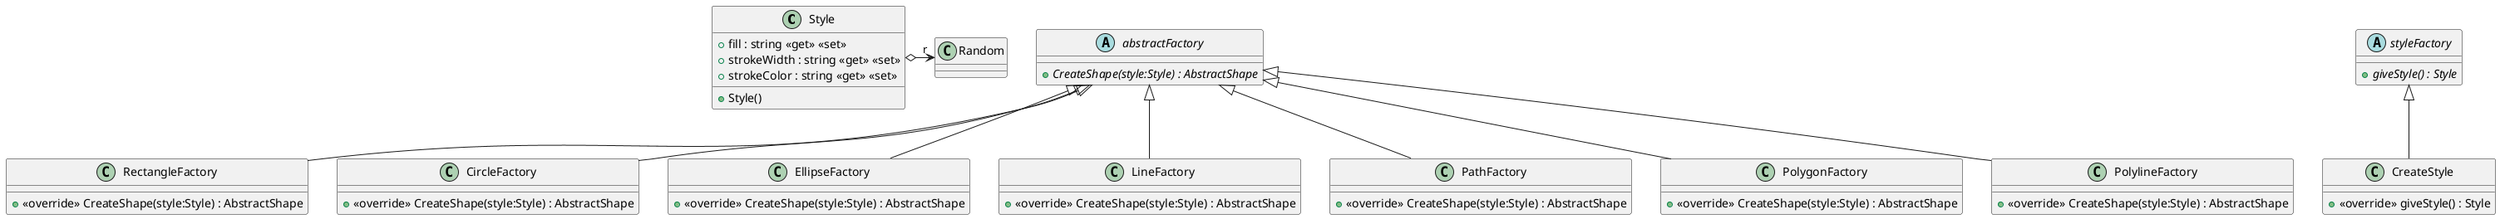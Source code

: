 @startuml
class Style {
    + fill : string <<get>> <<set>>
    + strokeWidth : string <<get>> <<set>>
    + strokeColor : string <<get>> <<set>>
    + Style()
}
Style o-> "r" Random
abstract class abstractFactory {
    + {abstract} CreateShape(style:Style) : AbstractShape
}
class RectangleFactory {
    + <<override>> CreateShape(style:Style) : AbstractShape
}
class CircleFactory {
    + <<override>> CreateShape(style:Style) : AbstractShape
}
class EllipseFactory {
    + <<override>> CreateShape(style:Style) : AbstractShape
}
class LineFactory {
    + <<override>> CreateShape(style:Style) : AbstractShape
}
class PathFactory {
    + <<override>> CreateShape(style:Style) : AbstractShape
}
class PolygonFactory {
    + <<override>> CreateShape(style:Style) : AbstractShape
}
class PolylineFactory {
    + <<override>> CreateShape(style:Style) : AbstractShape
}
abstractFactory <|-- RectangleFactory
abstractFactory <|-- CircleFactory
abstractFactory <|-- EllipseFactory
abstractFactory <|-- LineFactory
abstractFactory <|-- PathFactory
abstractFactory <|-- PolygonFactory
abstractFactory <|-- PolylineFactory
abstract class styleFactory {
    + {abstract} giveStyle() : Style
}
class CreateStyle {
    + <<override>> giveStyle() : Style
}
styleFactory <|-- CreateStyle
@enduml
